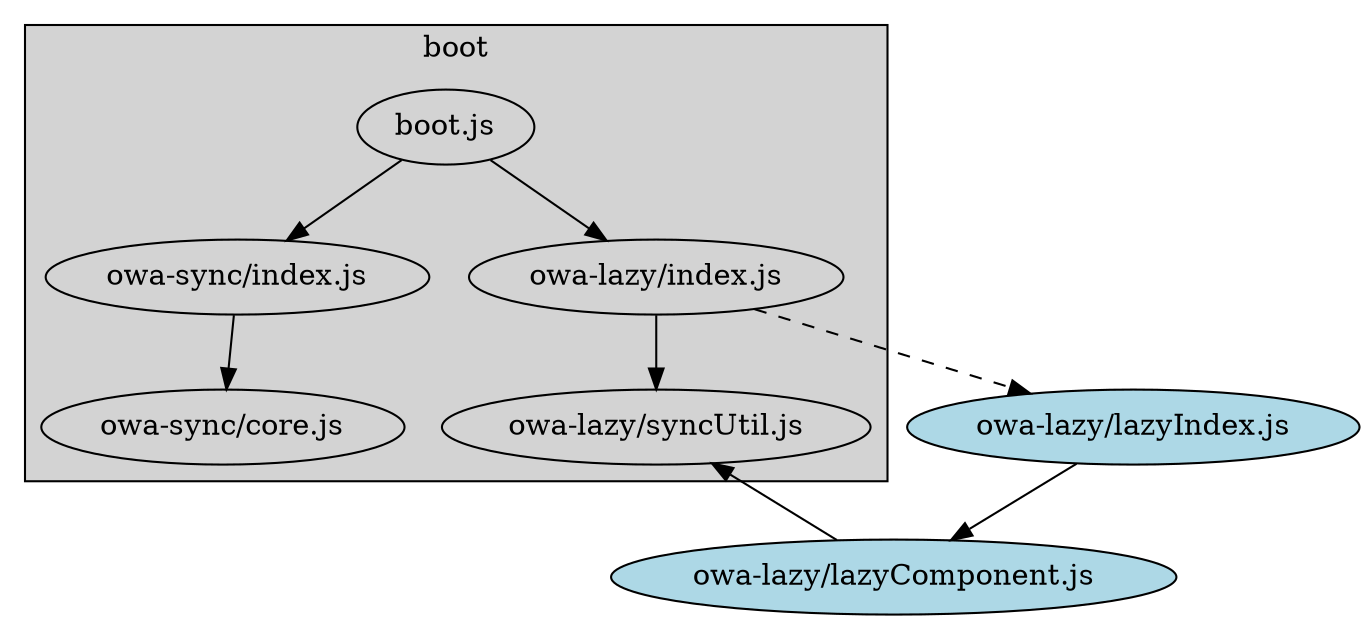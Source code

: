 digraph G {
  edge [fontsize=8]

  c_1 [label="owa-lazy/lazyIndex.js",style=filled,fillcolor=lightblue]
  c_2 [label="owa-lazy/lazyComponent.js",style=filled,fillcolor=lightblue]

  subgraph cluster_0 {
      label="boot"
      bgcolor=lightgrey
      a [label="boot.js",style=filled,fillcolor=lightgrey]
      b_0 [label="owa-sync/index.js",style=filled,fillcolor=lightgrey]
      b_1 [label="owa-sync/core.js",style=filled,fillcolor=lightgrey]
      c_0 [label="owa-lazy/index.js",style=filled,fillcolor=lightgrey]
      c_3 [label="owa-lazy/syncUtil.js",style=filled,fillcolor=lightgrey]
  }

  subgraph cluster_1 {
      label="async"
      bgcolor=lightblue
  }

  a -> b_0 -> b_1
  a -> c_0
  c_0 -> c_3
  c_1 -> c_2 -> c_3
  c_0 -> c_1 [style=dashed]
}
